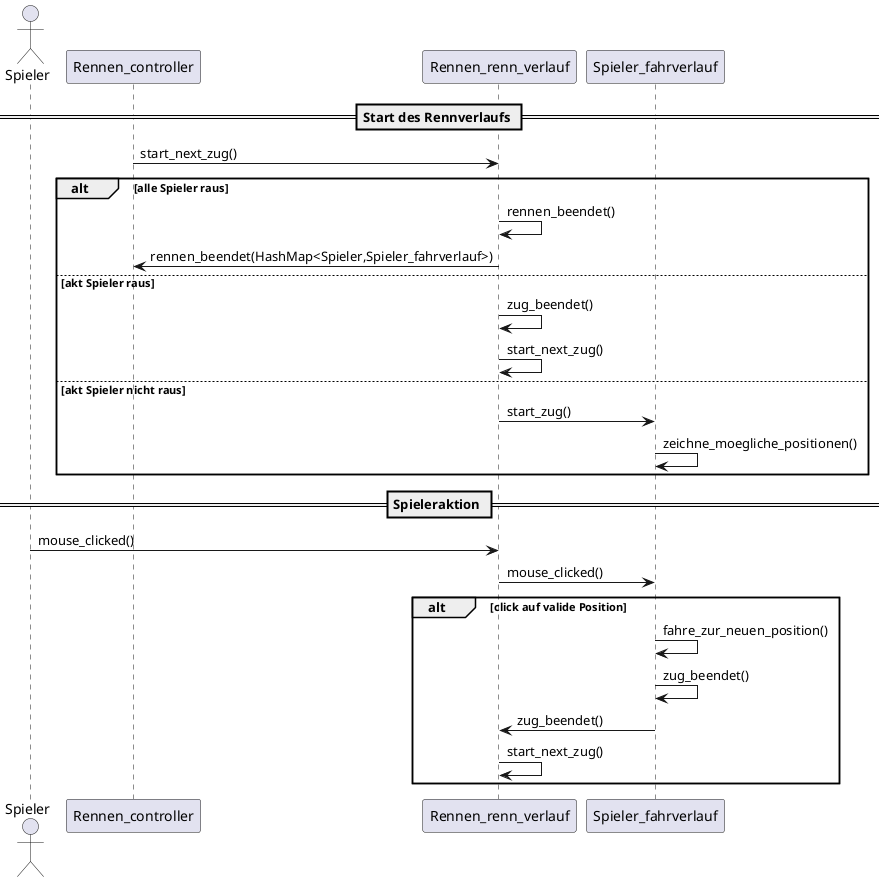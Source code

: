 @startuml
'skinparam linetype polyline
'skinparam linetype ortho

actor Spieler
participant "Rennen_controller" as RC
participant "Rennen_renn_verlauf" as RV
participant "Spieler_fahrverlauf" as SF

== Start des Rennverlaufs ==
RC -> RV : start_next_zug()

alt alle Spieler raus
    RV -> RV : rennen_beendet()
    RV -> RC : rennen_beendet(HashMap<Spieler,Spieler_fahrverlauf>)
else akt Spieler raus
    RV -> RV : zug_beendet()
    RV -> RV : start_next_zug()
else akt Spieler nicht raus
    RV -> SF : start_zug()
    SF -> SF : zeichne_moegliche_positionen()
end

== Spieleraktion ==
Spieler -> RV : mouse_clicked()
RV -> SF : mouse_clicked()

alt click auf valide Position
    SF -> SF : fahre_zur_neuen_position()
    SF -> SF : zug_beendet()
    SF -> RV : zug_beendet()
    RV -> RV : start_next_zug()
end

@enduml
